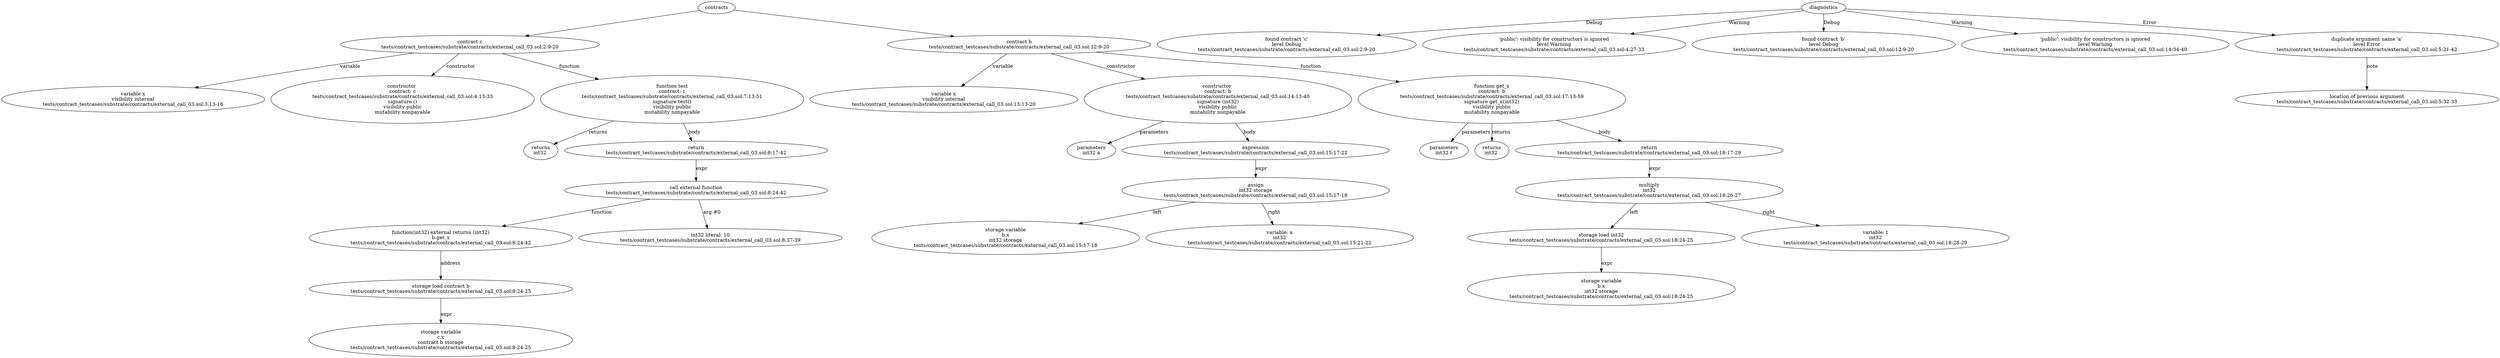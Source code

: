 strict digraph "tests/contract_testcases/substrate/contracts/external_call_03.sol" {
	contract [label="contract c\ntests/contract_testcases/substrate/contracts/external_call_03.sol:2:9-20"]
	var [label="variable x\nvisibility internal\ntests/contract_testcases/substrate/contracts/external_call_03.sol:3:13-16"]
	node_3 [label="constructor \ncontract: c\ntests/contract_testcases/substrate/contracts/external_call_03.sol:4:13-33\nsignature ()\nvisibility public\nmutability nonpayable"]
	test [label="function test\ncontract: c\ntests/contract_testcases/substrate/contracts/external_call_03.sol:7:13-51\nsignature test()\nvisibility public\nmutability nonpayable"]
	returns [label="returns\nint32 "]
	return [label="return\ntests/contract_testcases/substrate/contracts/external_call_03.sol:8:17-42"]
	call_external_function [label="call external function\ntests/contract_testcases/substrate/contracts/external_call_03.sol:8:24-42"]
	external_function [label="function(int32) external returns (int32)\nb.get_x\ntests/contract_testcases/substrate/contracts/external_call_03.sol:8:24-42"]
	storage_load [label="storage load contract b\ntests/contract_testcases/substrate/contracts/external_call_03.sol:8:24-25"]
	storage_var [label="storage variable\nc.x\ncontract b storage\ntests/contract_testcases/substrate/contracts/external_call_03.sol:8:24-25"]
	number_literal [label="int32 literal: 10\ntests/contract_testcases/substrate/contracts/external_call_03.sol:8:37-39"]
	contract_12 [label="contract b\ntests/contract_testcases/substrate/contracts/external_call_03.sol:12:9-20"]
	var_13 [label="variable x\nvisibility internal\ntests/contract_testcases/substrate/contracts/external_call_03.sol:13:13-20"]
	node_14 [label="constructor \ncontract: b\ntests/contract_testcases/substrate/contracts/external_call_03.sol:14:13-40\nsignature (int32)\nvisibility public\nmutability nonpayable"]
	parameters [label="parameters\nint32 a"]
	expr [label="expression\ntests/contract_testcases/substrate/contracts/external_call_03.sol:15:17-22"]
	assign [label="assign\nint32 storage\ntests/contract_testcases/substrate/contracts/external_call_03.sol:15:17-18"]
	storage_var_18 [label="storage variable\nb.x\nint32 storage\ntests/contract_testcases/substrate/contracts/external_call_03.sol:15:17-18"]
	variable [label="variable: a\nint32\ntests/contract_testcases/substrate/contracts/external_call_03.sol:15:21-22"]
	get_x [label="function get_x\ncontract: b\ntests/contract_testcases/substrate/contracts/external_call_03.sol:17:13-59\nsignature get_x(int32)\nvisibility public\nmutability nonpayable"]
	parameters_21 [label="parameters\nint32 t"]
	returns_22 [label="returns\nint32 "]
	return_23 [label="return\ntests/contract_testcases/substrate/contracts/external_call_03.sol:18:17-29"]
	multiply [label="multiply\nint32\ntests/contract_testcases/substrate/contracts/external_call_03.sol:18:26-27"]
	storage_load_25 [label="storage load int32\ntests/contract_testcases/substrate/contracts/external_call_03.sol:18:24-25"]
	storage_var_26 [label="storage variable\nb.x\nint32 storage\ntests/contract_testcases/substrate/contracts/external_call_03.sol:18:24-25"]
	variable_27 [label="variable: t\nint32\ntests/contract_testcases/substrate/contracts/external_call_03.sol:18:28-29"]
	diagnostic [label="found contract 'c'\nlevel Debug\ntests/contract_testcases/substrate/contracts/external_call_03.sol:2:9-20"]
	diagnostic_30 [label="'public': visibility for constructors is ignored\nlevel Warning\ntests/contract_testcases/substrate/contracts/external_call_03.sol:4:27-33"]
	diagnostic_31 [label="found contract 'b'\nlevel Debug\ntests/contract_testcases/substrate/contracts/external_call_03.sol:12:9-20"]
	diagnostic_32 [label="'public': visibility for constructors is ignored\nlevel Warning\ntests/contract_testcases/substrate/contracts/external_call_03.sol:14:34-40"]
	diagnostic_33 [label="duplicate argument name 'a'\nlevel Error\ntests/contract_testcases/substrate/contracts/external_call_03.sol:5:21-42"]
	note [label="location of previous argument\ntests/contract_testcases/substrate/contracts/external_call_03.sol:5:32-33"]
	contracts -> contract
	contract -> var [label="variable"]
	contract -> node_3 [label="constructor"]
	contract -> test [label="function"]
	test -> returns [label="returns"]
	test -> return [label="body"]
	return -> call_external_function [label="expr"]
	call_external_function -> external_function [label="function"]
	external_function -> storage_load [label="address"]
	storage_load -> storage_var [label="expr"]
	call_external_function -> number_literal [label="arg #0"]
	contracts -> contract_12
	contract_12 -> var_13 [label="variable"]
	contract_12 -> node_14 [label="constructor"]
	node_14 -> parameters [label="parameters"]
	node_14 -> expr [label="body"]
	expr -> assign [label="expr"]
	assign -> storage_var_18 [label="left"]
	assign -> variable [label="right"]
	contract_12 -> get_x [label="function"]
	get_x -> parameters_21 [label="parameters"]
	get_x -> returns_22 [label="returns"]
	get_x -> return_23 [label="body"]
	return_23 -> multiply [label="expr"]
	multiply -> storage_load_25 [label="left"]
	storage_load_25 -> storage_var_26 [label="expr"]
	multiply -> variable_27 [label="right"]
	diagnostics -> diagnostic [label="Debug"]
	diagnostics -> diagnostic_30 [label="Warning"]
	diagnostics -> diagnostic_31 [label="Debug"]
	diagnostics -> diagnostic_32 [label="Warning"]
	diagnostics -> diagnostic_33 [label="Error"]
	diagnostic_33 -> note [label="note"]
}
